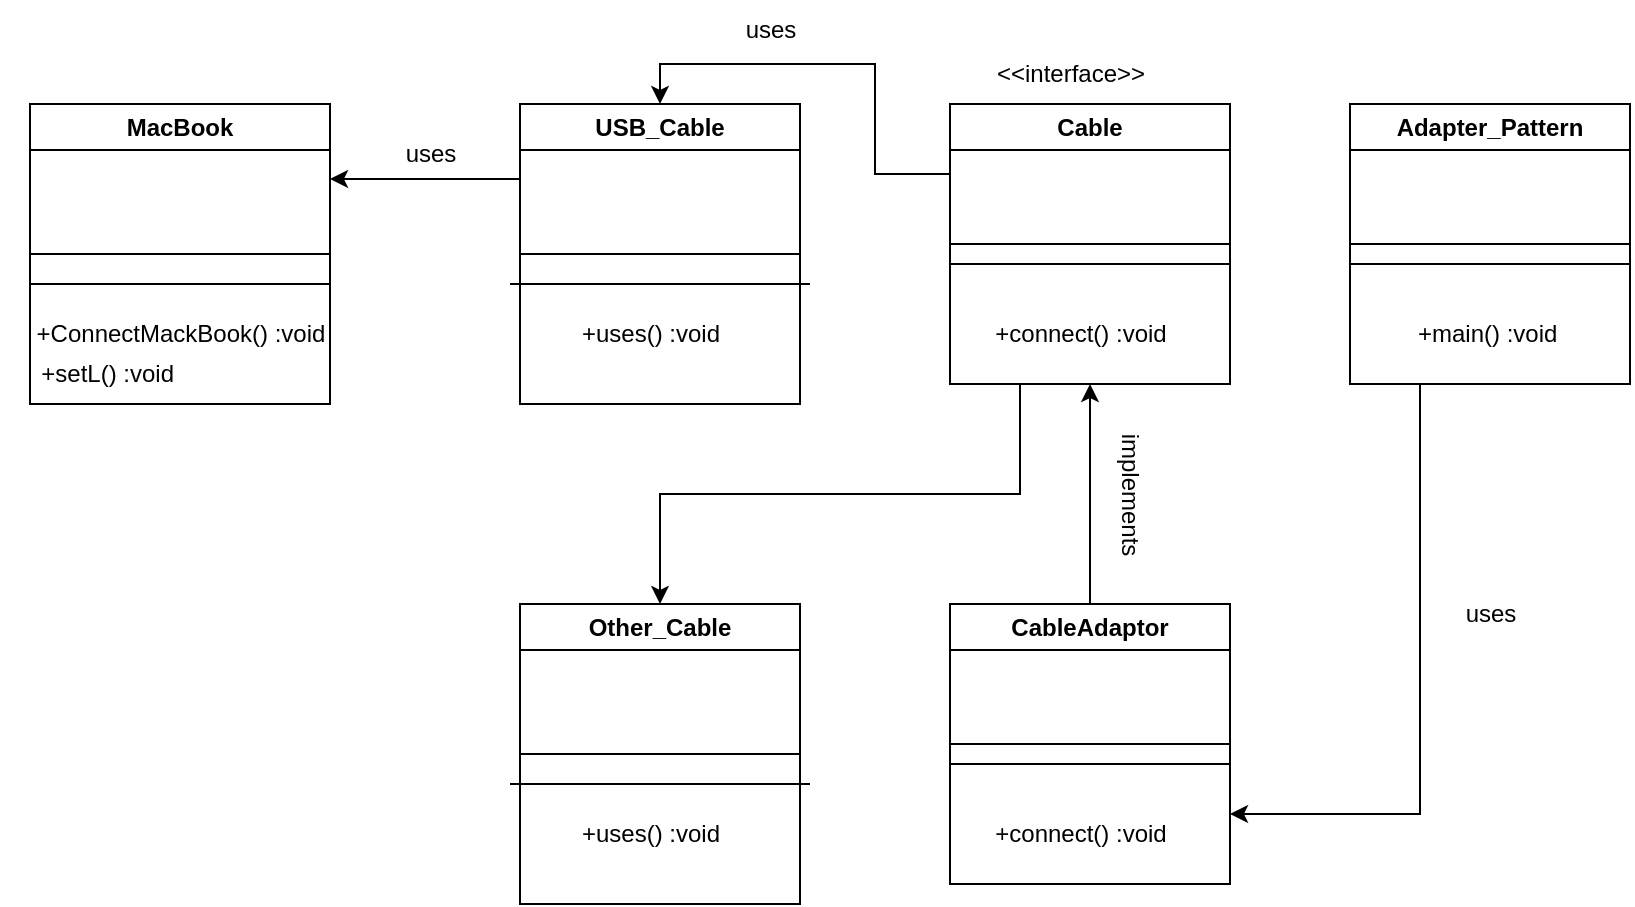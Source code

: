 <mxfile version="24.1.0" type="device">
  <diagram name="Page-1" id="2s6bT4E0jNAllWuu-na0">
    <mxGraphModel dx="371" dy="823" grid="1" gridSize="10" guides="1" tooltips="1" connect="1" arrows="1" fold="1" page="1" pageScale="1" pageWidth="850" pageHeight="1100" math="0" shadow="0">
      <root>
        <mxCell id="0" />
        <mxCell id="1" parent="0" />
        <mxCell id="KlUL1qE-70-yJIOFIic2-20" style="edgeStyle=orthogonalEdgeStyle;rounded=0;orthogonalLoop=1;jettySize=auto;html=1;exitX=0.25;exitY=1;exitDx=0;exitDy=0;entryX=1;entryY=0.75;entryDx=0;entryDy=0;" edge="1" parent="1" source="KlUL1qE-70-yJIOFIic2-5" target="KlUL1qE-70-yJIOFIic2-15">
          <mxGeometry relative="1" as="geometry" />
        </mxCell>
        <mxCell id="KlUL1qE-70-yJIOFIic2-5" value="Adapter_Pattern" style="swimlane;whiteSpace=wrap;html=1;" vertex="1" parent="1">
          <mxGeometry x="1550" y="130" width="140" height="140" as="geometry" />
        </mxCell>
        <mxCell id="KlUL1qE-70-yJIOFIic2-8" value="+main() :void&amp;nbsp;" style="text;html=1;align=center;verticalAlign=middle;resizable=0;points=[];autosize=1;strokeColor=none;fillColor=none;" vertex="1" parent="KlUL1qE-70-yJIOFIic2-5">
          <mxGeometry x="20" y="100" width="100" height="30" as="geometry" />
        </mxCell>
        <mxCell id="KlUL1qE-70-yJIOFIic2-6" value="" style="endArrow=none;html=1;rounded=0;entryX=0;entryY=0.5;entryDx=0;entryDy=0;exitX=1;exitY=0.5;exitDx=0;exitDy=0;" edge="1" parent="1" source="KlUL1qE-70-yJIOFIic2-5" target="KlUL1qE-70-yJIOFIic2-5">
          <mxGeometry width="50" height="50" relative="1" as="geometry">
            <mxPoint x="1270" y="450" as="sourcePoint" />
            <mxPoint x="1320" y="400" as="targetPoint" />
          </mxGeometry>
        </mxCell>
        <mxCell id="KlUL1qE-70-yJIOFIic2-7" value="" style="endArrow=none;html=1;rounded=0;" edge="1" parent="1">
          <mxGeometry width="50" height="50" relative="1" as="geometry">
            <mxPoint x="1690" y="210" as="sourcePoint" />
            <mxPoint x="1550" y="210" as="targetPoint" />
          </mxGeometry>
        </mxCell>
        <mxCell id="KlUL1qE-70-yJIOFIic2-46" style="edgeStyle=orthogonalEdgeStyle;rounded=0;orthogonalLoop=1;jettySize=auto;html=1;exitX=0;exitY=0.25;exitDx=0;exitDy=0;entryX=0.5;entryY=0;entryDx=0;entryDy=0;" edge="1" parent="1" source="KlUL1qE-70-yJIOFIic2-9" target="KlUL1qE-70-yJIOFIic2-24">
          <mxGeometry relative="1" as="geometry" />
        </mxCell>
        <mxCell id="KlUL1qE-70-yJIOFIic2-52" style="edgeStyle=orthogonalEdgeStyle;rounded=0;orthogonalLoop=1;jettySize=auto;html=1;exitX=0.25;exitY=1;exitDx=0;exitDy=0;entryX=0.5;entryY=0;entryDx=0;entryDy=0;" edge="1" parent="1" source="KlUL1qE-70-yJIOFIic2-9" target="KlUL1qE-70-yJIOFIic2-49">
          <mxGeometry relative="1" as="geometry">
            <mxPoint x="1290" y="320" as="targetPoint" />
          </mxGeometry>
        </mxCell>
        <mxCell id="KlUL1qE-70-yJIOFIic2-9" value="Cable" style="swimlane;whiteSpace=wrap;html=1;" vertex="1" parent="1">
          <mxGeometry x="1350" y="130" width="140" height="140" as="geometry" />
        </mxCell>
        <mxCell id="KlUL1qE-70-yJIOFIic2-13" value="+connect() :void" style="text;html=1;align=center;verticalAlign=middle;resizable=0;points=[];autosize=1;strokeColor=none;fillColor=none;" vertex="1" parent="KlUL1qE-70-yJIOFIic2-9">
          <mxGeometry x="10" y="100" width="110" height="30" as="geometry" />
        </mxCell>
        <mxCell id="KlUL1qE-70-yJIOFIic2-11" value="" style="endArrow=none;html=1;rounded=0;entryX=0;entryY=0.5;entryDx=0;entryDy=0;exitX=1;exitY=0.5;exitDx=0;exitDy=0;" edge="1" parent="1" source="KlUL1qE-70-yJIOFIic2-9" target="KlUL1qE-70-yJIOFIic2-9">
          <mxGeometry width="50" height="50" relative="1" as="geometry">
            <mxPoint x="1270" y="450" as="sourcePoint" />
            <mxPoint x="1320" y="350" as="targetPoint" />
          </mxGeometry>
        </mxCell>
        <mxCell id="KlUL1qE-70-yJIOFIic2-12" value="" style="endArrow=none;html=1;rounded=0;" edge="1" parent="1">
          <mxGeometry width="50" height="50" relative="1" as="geometry">
            <mxPoint x="1490" y="210" as="sourcePoint" />
            <mxPoint x="1350" y="210" as="targetPoint" />
          </mxGeometry>
        </mxCell>
        <mxCell id="KlUL1qE-70-yJIOFIic2-14" value="&amp;lt;&amp;lt;interface&amp;gt;&amp;gt;" style="text;html=1;align=center;verticalAlign=middle;resizable=0;points=[];autosize=1;strokeColor=none;fillColor=none;" vertex="1" parent="1">
          <mxGeometry x="1360" y="100" width="100" height="30" as="geometry" />
        </mxCell>
        <mxCell id="KlUL1qE-70-yJIOFIic2-18" style="edgeStyle=orthogonalEdgeStyle;rounded=0;orthogonalLoop=1;jettySize=auto;html=1;exitX=0.5;exitY=0;exitDx=0;exitDy=0;entryX=0.5;entryY=1;entryDx=0;entryDy=0;" edge="1" parent="1" source="KlUL1qE-70-yJIOFIic2-15" target="KlUL1qE-70-yJIOFIic2-9">
          <mxGeometry relative="1" as="geometry">
            <mxPoint x="1410" y="280" as="targetPoint" />
          </mxGeometry>
        </mxCell>
        <mxCell id="KlUL1qE-70-yJIOFIic2-15" value="CableAdaptor" style="swimlane;whiteSpace=wrap;html=1;" vertex="1" parent="1">
          <mxGeometry x="1350" y="380" width="140" height="140" as="geometry" />
        </mxCell>
        <mxCell id="KlUL1qE-70-yJIOFIic2-16" value="+connect() :void" style="text;html=1;align=center;verticalAlign=middle;resizable=0;points=[];autosize=1;strokeColor=none;fillColor=none;" vertex="1" parent="KlUL1qE-70-yJIOFIic2-15">
          <mxGeometry x="10" y="100" width="110" height="30" as="geometry" />
        </mxCell>
        <mxCell id="KlUL1qE-70-yJIOFIic2-19" value="implements" style="text;html=1;align=center;verticalAlign=middle;resizable=0;points=[];autosize=1;strokeColor=none;fillColor=none;rotation=90;" vertex="1" parent="1">
          <mxGeometry x="1400" y="310" width="80" height="30" as="geometry" />
        </mxCell>
        <mxCell id="KlUL1qE-70-yJIOFIic2-21" value="uses" style="text;html=1;align=center;verticalAlign=middle;resizable=0;points=[];autosize=1;strokeColor=none;fillColor=none;" vertex="1" parent="1">
          <mxGeometry x="1595" y="370" width="50" height="30" as="geometry" />
        </mxCell>
        <mxCell id="KlUL1qE-70-yJIOFIic2-22" value="" style="endArrow=none;html=1;rounded=0;entryX=0;entryY=0.5;entryDx=0;entryDy=0;exitX=1;exitY=0.5;exitDx=0;exitDy=0;" edge="1" parent="1" source="KlUL1qE-70-yJIOFIic2-15" target="KlUL1qE-70-yJIOFIic2-15">
          <mxGeometry width="50" height="50" relative="1" as="geometry">
            <mxPoint x="1270" y="450" as="sourcePoint" />
            <mxPoint x="1320" y="400" as="targetPoint" />
          </mxGeometry>
        </mxCell>
        <mxCell id="KlUL1qE-70-yJIOFIic2-23" value="" style="endArrow=none;html=1;rounded=0;" edge="1" parent="1">
          <mxGeometry width="50" height="50" relative="1" as="geometry">
            <mxPoint x="1490" y="460" as="sourcePoint" />
            <mxPoint x="1350" y="460" as="targetPoint" />
          </mxGeometry>
        </mxCell>
        <mxCell id="KlUL1qE-70-yJIOFIic2-44" style="edgeStyle=orthogonalEdgeStyle;rounded=0;orthogonalLoop=1;jettySize=auto;html=1;exitX=0;exitY=0.25;exitDx=0;exitDy=0;entryX=1;entryY=0.25;entryDx=0;entryDy=0;" edge="1" parent="1" source="KlUL1qE-70-yJIOFIic2-24" target="KlUL1qE-70-yJIOFIic2-31">
          <mxGeometry relative="1" as="geometry" />
        </mxCell>
        <mxCell id="KlUL1qE-70-yJIOFIic2-24" value="USB_Cable" style="swimlane;whiteSpace=wrap;html=1;startSize=23;" vertex="1" parent="1">
          <mxGeometry x="1135" y="130" width="140" height="150" as="geometry" />
        </mxCell>
        <mxCell id="KlUL1qE-70-yJIOFIic2-25" value="+uses() :void" style="text;html=1;align=center;verticalAlign=middle;resizable=0;points=[];autosize=1;strokeColor=none;fillColor=none;" vertex="1" parent="KlUL1qE-70-yJIOFIic2-24">
          <mxGeometry x="20" y="100" width="90" height="30" as="geometry" />
        </mxCell>
        <mxCell id="KlUL1qE-70-yJIOFIic2-26" value="" style="endArrow=none;html=1;rounded=0;entryX=0;entryY=0.5;entryDx=0;entryDy=0;exitX=1;exitY=0.5;exitDx=0;exitDy=0;" edge="1" parent="1" source="KlUL1qE-70-yJIOFIic2-24" target="KlUL1qE-70-yJIOFIic2-24">
          <mxGeometry width="50" height="50" relative="1" as="geometry">
            <mxPoint x="1270" y="450" as="sourcePoint" />
            <mxPoint x="1320" y="400" as="targetPoint" />
          </mxGeometry>
        </mxCell>
        <mxCell id="KlUL1qE-70-yJIOFIic2-31" value="MacBook" style="swimlane;whiteSpace=wrap;html=1;" vertex="1" parent="1">
          <mxGeometry x="890" y="130" width="150" height="150" as="geometry" />
        </mxCell>
        <mxCell id="KlUL1qE-70-yJIOFIic2-32" value="+ConnectMackBook() :void" style="text;html=1;align=center;verticalAlign=middle;resizable=0;points=[];autosize=1;strokeColor=none;fillColor=none;" vertex="1" parent="KlUL1qE-70-yJIOFIic2-31">
          <mxGeometry x="-10" y="100" width="170" height="30" as="geometry" />
        </mxCell>
        <mxCell id="KlUL1qE-70-yJIOFIic2-37" value="&amp;nbsp; +setL() :void" style="text;html=1;align=center;verticalAlign=middle;resizable=0;points=[];autosize=1;strokeColor=none;fillColor=none;" vertex="1" parent="KlUL1qE-70-yJIOFIic2-31">
          <mxGeometry x="-15" y="120" width="100" height="30" as="geometry" />
        </mxCell>
        <mxCell id="KlUL1qE-70-yJIOFIic2-34" value="" style="endArrow=none;html=1;rounded=0;exitX=0;exitY=0.5;exitDx=0;exitDy=0;entryX=1;entryY=0.5;entryDx=0;entryDy=0;" edge="1" parent="1" source="KlUL1qE-70-yJIOFIic2-31" target="KlUL1qE-70-yJIOFIic2-31">
          <mxGeometry width="50" height="50" relative="1" as="geometry">
            <mxPoint x="1270" y="350" as="sourcePoint" />
            <mxPoint x="1320" y="300" as="targetPoint" />
          </mxGeometry>
        </mxCell>
        <mxCell id="KlUL1qE-70-yJIOFIic2-41" value="" style="endArrow=none;html=1;rounded=0;" edge="1" parent="1">
          <mxGeometry width="50" height="50" relative="1" as="geometry">
            <mxPoint x="1130" y="220" as="sourcePoint" />
            <mxPoint x="1280" y="220" as="targetPoint" />
          </mxGeometry>
        </mxCell>
        <mxCell id="KlUL1qE-70-yJIOFIic2-42" value="" style="endArrow=none;html=1;rounded=0;" edge="1" parent="1">
          <mxGeometry width="50" height="50" relative="1" as="geometry">
            <mxPoint x="890" y="220" as="sourcePoint" />
            <mxPoint x="1040" y="220" as="targetPoint" />
          </mxGeometry>
        </mxCell>
        <mxCell id="KlUL1qE-70-yJIOFIic2-45" value="uses" style="text;html=1;align=center;verticalAlign=middle;resizable=0;points=[];autosize=1;strokeColor=none;fillColor=none;" vertex="1" parent="1">
          <mxGeometry x="1065" y="140" width="50" height="30" as="geometry" />
        </mxCell>
        <mxCell id="KlUL1qE-70-yJIOFIic2-47" value="uses" style="text;html=1;align=center;verticalAlign=middle;resizable=0;points=[];autosize=1;strokeColor=none;fillColor=none;" vertex="1" parent="1">
          <mxGeometry x="1235" y="78" width="50" height="30" as="geometry" />
        </mxCell>
        <mxCell id="KlUL1qE-70-yJIOFIic2-49" value="Other_Cable" style="swimlane;whiteSpace=wrap;html=1;startSize=23;" vertex="1" parent="1">
          <mxGeometry x="1135" y="380" width="140" height="150" as="geometry" />
        </mxCell>
        <mxCell id="KlUL1qE-70-yJIOFIic2-50" value="+uses() :void" style="text;html=1;align=center;verticalAlign=middle;resizable=0;points=[];autosize=1;strokeColor=none;fillColor=none;" vertex="1" parent="KlUL1qE-70-yJIOFIic2-49">
          <mxGeometry x="20" y="100" width="90" height="30" as="geometry" />
        </mxCell>
        <mxCell id="KlUL1qE-70-yJIOFIic2-53" value="" style="endArrow=none;html=1;rounded=0;exitX=0;exitY=0.5;exitDx=0;exitDy=0;entryX=1;entryY=0.5;entryDx=0;entryDy=0;" edge="1" parent="1" source="KlUL1qE-70-yJIOFIic2-49" target="KlUL1qE-70-yJIOFIic2-49">
          <mxGeometry width="50" height="50" relative="1" as="geometry">
            <mxPoint x="1270" y="350" as="sourcePoint" />
            <mxPoint x="1320" y="300" as="targetPoint" />
          </mxGeometry>
        </mxCell>
        <mxCell id="KlUL1qE-70-yJIOFIic2-54" value="" style="endArrow=none;html=1;rounded=0;" edge="1" parent="1">
          <mxGeometry width="50" height="50" relative="1" as="geometry">
            <mxPoint x="1130" y="470" as="sourcePoint" />
            <mxPoint x="1280" y="470" as="targetPoint" />
          </mxGeometry>
        </mxCell>
      </root>
    </mxGraphModel>
  </diagram>
</mxfile>
